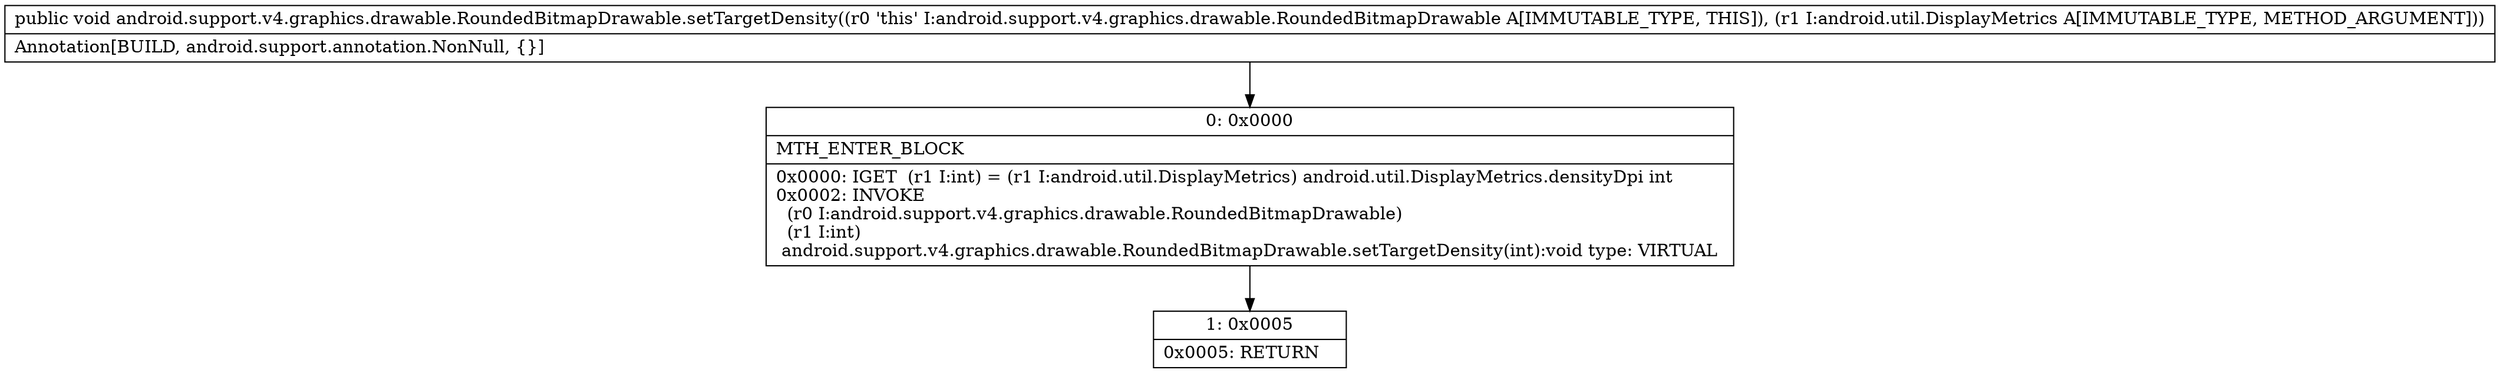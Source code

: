 digraph "CFG forandroid.support.v4.graphics.drawable.RoundedBitmapDrawable.setTargetDensity(Landroid\/util\/DisplayMetrics;)V" {
Node_0 [shape=record,label="{0\:\ 0x0000|MTH_ENTER_BLOCK\l|0x0000: IGET  (r1 I:int) = (r1 I:android.util.DisplayMetrics) android.util.DisplayMetrics.densityDpi int \l0x0002: INVOKE  \l  (r0 I:android.support.v4.graphics.drawable.RoundedBitmapDrawable)\l  (r1 I:int)\l android.support.v4.graphics.drawable.RoundedBitmapDrawable.setTargetDensity(int):void type: VIRTUAL \l}"];
Node_1 [shape=record,label="{1\:\ 0x0005|0x0005: RETURN   \l}"];
MethodNode[shape=record,label="{public void android.support.v4.graphics.drawable.RoundedBitmapDrawable.setTargetDensity((r0 'this' I:android.support.v4.graphics.drawable.RoundedBitmapDrawable A[IMMUTABLE_TYPE, THIS]), (r1 I:android.util.DisplayMetrics A[IMMUTABLE_TYPE, METHOD_ARGUMENT]))  | Annotation[BUILD, android.support.annotation.NonNull, \{\}]\l}"];
MethodNode -> Node_0;
Node_0 -> Node_1;
}

